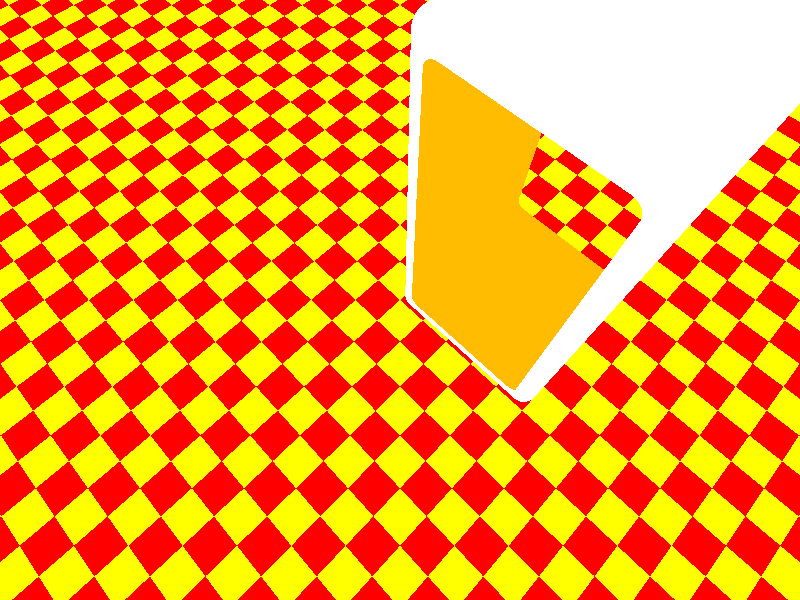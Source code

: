 #version 3.7;
#include "shapes.inc"
#include "colors.inc"
#include "woods.inc"

#declare B_out = Round_Box (
    <0,0,0>, <5,10,5>
    0.4, 
    false,
)

#declare B_in = Round_Box(
    <0.5,0.7,-1>,
    <4.5,9.5,6>,
    0.3,
    false
)


#declare Box = difference
{
    object {B_out texture{pigment{rgb 1}}}
    object {B_in texture{pigment {Orange}}}
}


#declare Boite = object{
    Box
}

object{Boite interior{}}

background{
    <0.2,0.2,1>
}

plane {
    <0,1,0>, 0
    pigment {
        checker Red Yellow
    }
}

camera{ right x * image_width/image_height
    up y * 1
    location <5,15,-5>
    look_at <0,0,0>
    angle 75
}
light_source{ 
    <-6,6,-6>
    rgb 1 
}
global_settings{ambient_light rgb <1,1,1>}
